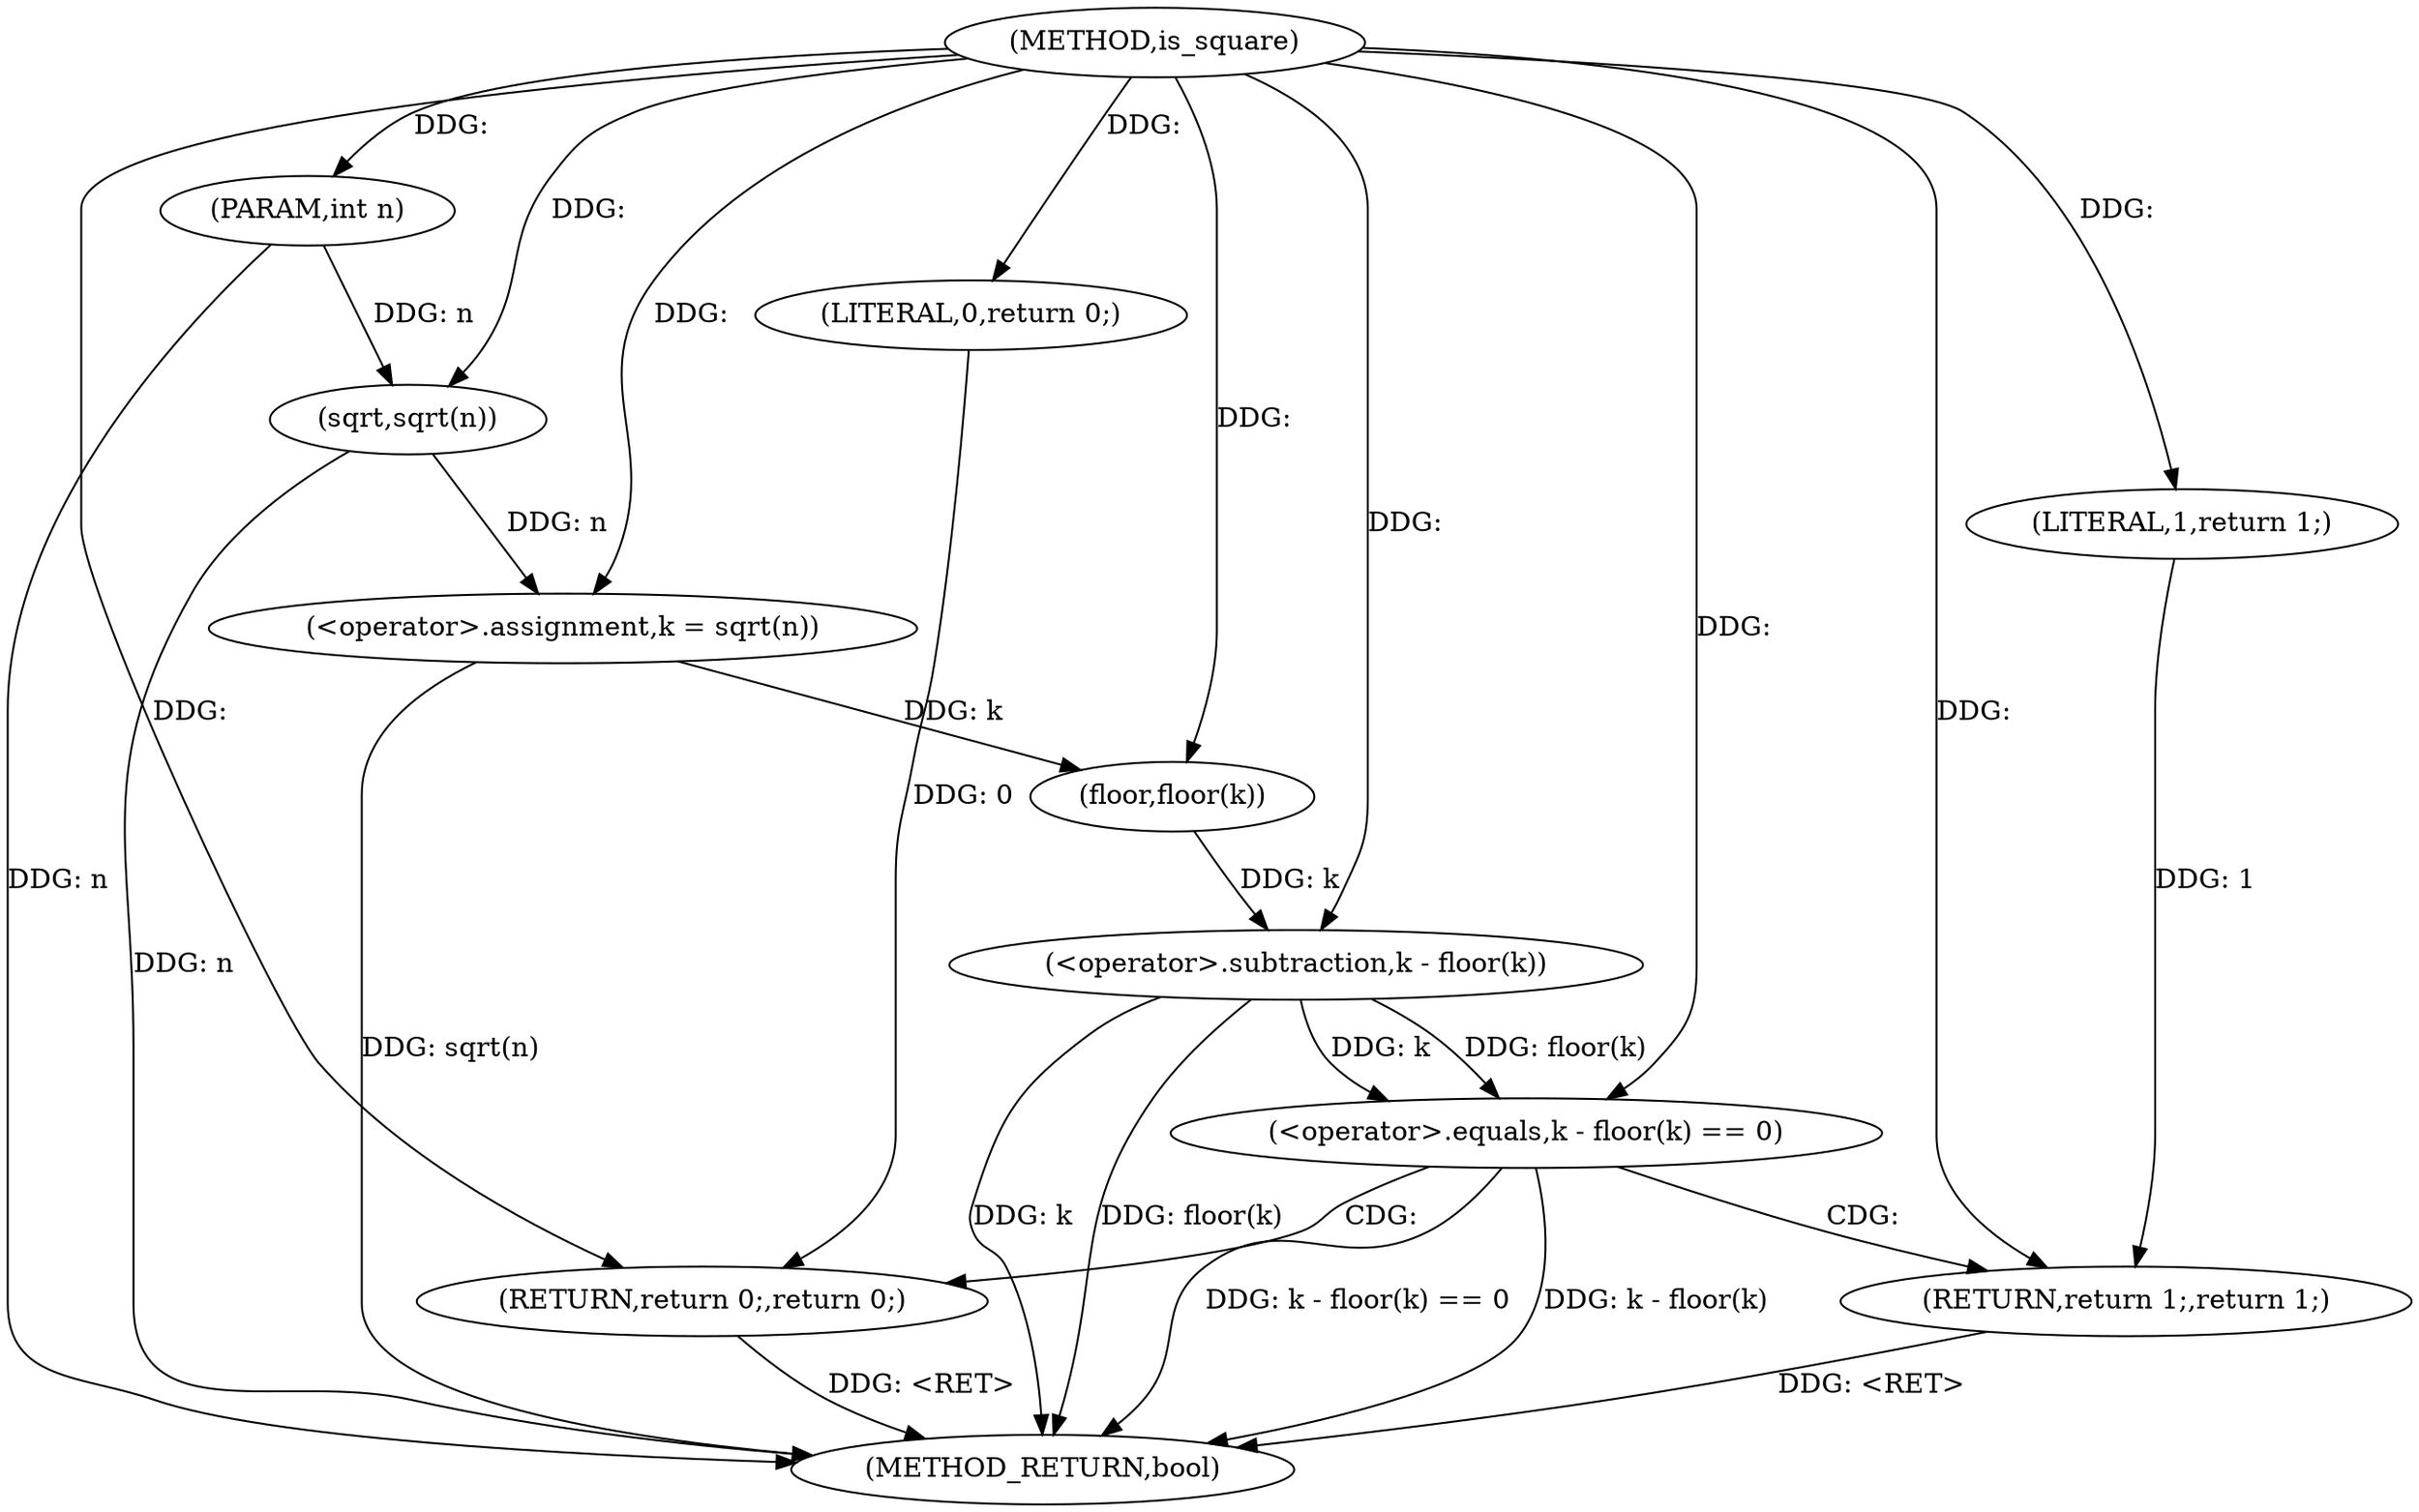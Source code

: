 digraph "is_square" {  
"1000144" [label = "(METHOD,is_square)" ]
"1000164" [label = "(METHOD_RETURN,bool)" ]
"1000145" [label = "(PARAM,int n)" ]
"1000148" [label = "(<operator>.assignment,k = sqrt(n))" ]
"1000162" [label = "(RETURN,return 0;,return 0;)" ]
"1000153" [label = "(<operator>.equals,k - floor(k) == 0)" ]
"1000163" [label = "(LITERAL,0,return 0;)" ]
"1000150" [label = "(sqrt,sqrt(n))" ]
"1000160" [label = "(RETURN,return 1;,return 1;)" ]
"1000154" [label = "(<operator>.subtraction,k - floor(k))" ]
"1000161" [label = "(LITERAL,1,return 1;)" ]
"1000156" [label = "(floor,floor(k))" ]
  "1000162" -> "1000164"  [ label = "DDG: <RET>"] 
  "1000145" -> "1000164"  [ label = "DDG: n"] 
  "1000150" -> "1000164"  [ label = "DDG: n"] 
  "1000148" -> "1000164"  [ label = "DDG: sqrt(n)"] 
  "1000154" -> "1000164"  [ label = "DDG: k"] 
  "1000154" -> "1000164"  [ label = "DDG: floor(k)"] 
  "1000153" -> "1000164"  [ label = "DDG: k - floor(k)"] 
  "1000153" -> "1000164"  [ label = "DDG: k - floor(k) == 0"] 
  "1000160" -> "1000164"  [ label = "DDG: <RET>"] 
  "1000144" -> "1000145"  [ label = "DDG: "] 
  "1000150" -> "1000148"  [ label = "DDG: n"] 
  "1000163" -> "1000162"  [ label = "DDG: 0"] 
  "1000144" -> "1000162"  [ label = "DDG: "] 
  "1000144" -> "1000148"  [ label = "DDG: "] 
  "1000144" -> "1000163"  [ label = "DDG: "] 
  "1000145" -> "1000150"  [ label = "DDG: n"] 
  "1000144" -> "1000150"  [ label = "DDG: "] 
  "1000154" -> "1000153"  [ label = "DDG: k"] 
  "1000154" -> "1000153"  [ label = "DDG: floor(k)"] 
  "1000144" -> "1000153"  [ label = "DDG: "] 
  "1000161" -> "1000160"  [ label = "DDG: 1"] 
  "1000144" -> "1000160"  [ label = "DDG: "] 
  "1000156" -> "1000154"  [ label = "DDG: k"] 
  "1000144" -> "1000154"  [ label = "DDG: "] 
  "1000144" -> "1000161"  [ label = "DDG: "] 
  "1000148" -> "1000156"  [ label = "DDG: k"] 
  "1000144" -> "1000156"  [ label = "DDG: "] 
  "1000153" -> "1000162"  [ label = "CDG: "] 
  "1000153" -> "1000160"  [ label = "CDG: "] 
}
